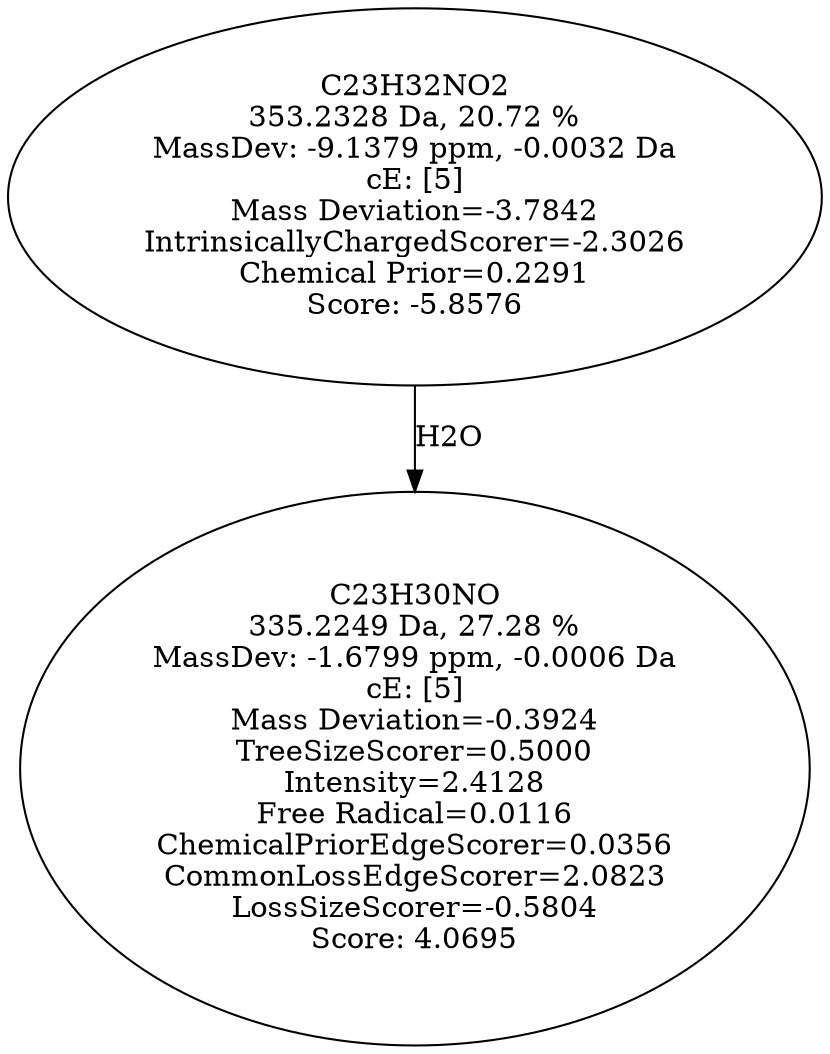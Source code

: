 strict digraph {
v1 [label="C23H30NO\n335.2249 Da, 27.28 %\nMassDev: -1.6799 ppm, -0.0006 Da\ncE: [5]\nMass Deviation=-0.3924\nTreeSizeScorer=0.5000\nIntensity=2.4128\nFree Radical=0.0116\nChemicalPriorEdgeScorer=0.0356\nCommonLossEdgeScorer=2.0823\nLossSizeScorer=-0.5804\nScore: 4.0695"];
v2 [label="C23H32NO2\n353.2328 Da, 20.72 %\nMassDev: -9.1379 ppm, -0.0032 Da\ncE: [5]\nMass Deviation=-3.7842\nIntrinsicallyChargedScorer=-2.3026\nChemical Prior=0.2291\nScore: -5.8576"];
v2 -> v1 [label="H2O"];
}
